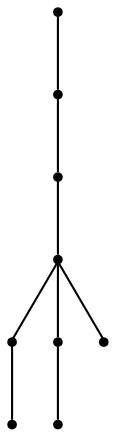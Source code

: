 graph {
  node [shape=point,comment="{\"directed\":false,\"doi\":\"10.1007/978-3-642-11805-0_9\",\"figure\":\"3 (2)\"}"]

  v0 [pos="930.1635583300922,710.8793301206649"]
  v1 [pos="908.8300053796102,924.9196896177351"]
  v2 [pos="861.0225871063942,798.738377542207"]
  v3 [pos="787.9286367726879,837.7567595973161"]
  v4 [pos="644.69084847916,753.5886926362011"]
  v5 [pos="708.6947363298993,880.3618158051464"]
  v6 [pos="772.228415076677,965.134350539699"]
  v7 [pos="736.144284350373,669.2537991841637"]
  v8 [pos="623.1425432160843,1009.7422786597052"]

  v0 -- v1 [id="-1",pos="930.1635583300922,710.8793301206649 908.8300053796102,924.9196896177351 908.8300053796102,924.9196896177351 908.8300053796102,924.9196896177351"]
  v4 -- v8 [id="-20",pos="644.69084847916,753.5886926362011 623.1425432160843,1009.7422786597052 623.1425432160843,1009.7422786597052 623.1425432160843,1009.7422786597052"]
  v5 -- v7 [id="-21",pos="708.6947363298993,880.3618158051464 736.144284350373,669.2537991841637 736.144284350373,669.2537991841637 736.144284350373,669.2537991841637"]
  v3 -- v6 [id="-22",pos="787.9286367726879,837.7567595973161 772.228415076677,965.134350539699 772.228415076677,965.134350539699 772.228415076677,965.134350539699"]
  v3 -- v5 [id="-23",pos="787.9286367726879,837.7567595973161 708.6947363298993,880.3618158051464 708.6947363298993,880.3618158051464 708.6947363298993,880.3618158051464"]
  v3 -- v4 [id="-24",pos="787.9286367726879,837.7567595973161 644.69084847916,753.5886926362011 644.69084847916,753.5886926362011 644.69084847916,753.5886926362011"]
  v2 -- v3 [id="-25",pos="861.0225871063942,798.738377542207 787.9286367726879,837.7567595973161 787.9286367726879,837.7567595973161 787.9286367726879,837.7567595973161"]
  v1 -- v2 [id="-26",pos="908.8300053796102,924.9196896177351 861.0225871063942,798.738377542207 861.0225871063942,798.738377542207 861.0225871063942,798.738377542207"]
}